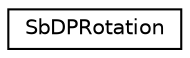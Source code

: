 digraph "Graphical Class Hierarchy"
{
 // LATEX_PDF_SIZE
  edge [fontname="Helvetica",fontsize="10",labelfontname="Helvetica",labelfontsize="10"];
  node [fontname="Helvetica",fontsize="10",shape=record];
  rankdir="LR";
  Node0 [label="SbDPRotation",height=0.2,width=0.4,color="black", fillcolor="white", style="filled",URL="$classSbDPRotation.html",tooltip="The SbDPRotation class represents a rotation in 3D space using double precision data."];
}
